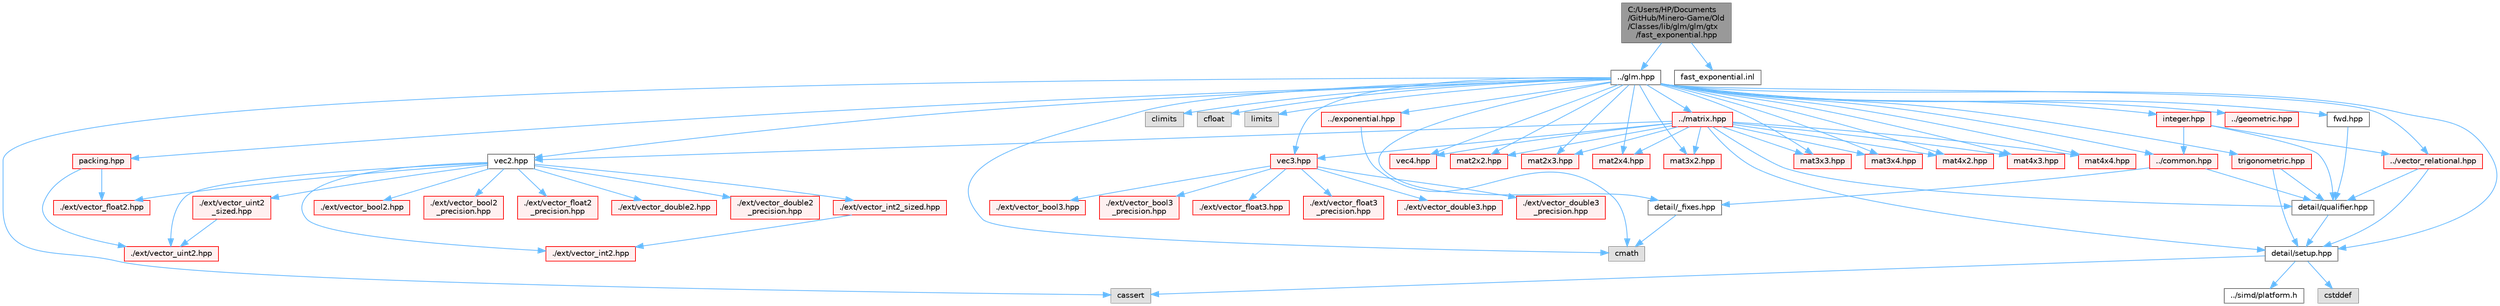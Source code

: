 digraph "C:/Users/HP/Documents/GitHub/Minero-Game/Old/Classes/lib/glm/glm/gtx/fast_exponential.hpp"
{
 // LATEX_PDF_SIZE
  bgcolor="transparent";
  edge [fontname=Helvetica,fontsize=10,labelfontname=Helvetica,labelfontsize=10];
  node [fontname=Helvetica,fontsize=10,shape=box,height=0.2,width=0.4];
  Node1 [id="Node000001",label="C:/Users/HP/Documents\l/GitHub/Minero-Game/Old\l/Classes/lib/glm/glm/gtx\l/fast_exponential.hpp",height=0.2,width=0.4,color="gray40", fillcolor="grey60", style="filled", fontcolor="black",tooltip=" "];
  Node1 -> Node2 [id="edge1_Node000001_Node000002",color="steelblue1",style="solid",tooltip=" "];
  Node2 [id="Node000002",label="../glm.hpp",height=0.2,width=0.4,color="grey40", fillcolor="white", style="filled",URL="$_old_2_classes_2lib_2glm_2glm_2glm_8hpp.html",tooltip=" "];
  Node2 -> Node3 [id="edge2_Node000002_Node000003",color="steelblue1",style="solid",tooltip=" "];
  Node3 [id="Node000003",label="detail/_fixes.hpp",height=0.2,width=0.4,color="grey40", fillcolor="white", style="filled",URL="$_old_2_classes_2lib_2glm_2glm_2detail_2__fixes_8hpp.html",tooltip=" "];
  Node3 -> Node4 [id="edge3_Node000003_Node000004",color="steelblue1",style="solid",tooltip=" "];
  Node4 [id="Node000004",label="cmath",height=0.2,width=0.4,color="grey60", fillcolor="#E0E0E0", style="filled",tooltip=" "];
  Node2 -> Node5 [id="edge4_Node000002_Node000005",color="steelblue1",style="solid",tooltip=" "];
  Node5 [id="Node000005",label="detail/setup.hpp",height=0.2,width=0.4,color="grey40", fillcolor="white", style="filled",URL="$_old_2_classes_2lib_2glm_2glm_2detail_2setup_8hpp.html",tooltip=" "];
  Node5 -> Node6 [id="edge5_Node000005_Node000006",color="steelblue1",style="solid",tooltip=" "];
  Node6 [id="Node000006",label="cassert",height=0.2,width=0.4,color="grey60", fillcolor="#E0E0E0", style="filled",tooltip=" "];
  Node5 -> Node7 [id="edge6_Node000005_Node000007",color="steelblue1",style="solid",tooltip=" "];
  Node7 [id="Node000007",label="cstddef",height=0.2,width=0.4,color="grey60", fillcolor="#E0E0E0", style="filled",tooltip=" "];
  Node5 -> Node8 [id="edge7_Node000005_Node000008",color="steelblue1",style="solid",tooltip=" "];
  Node8 [id="Node000008",label="../simd/platform.h",height=0.2,width=0.4,color="grey40", fillcolor="white", style="filled",URL="$_old_2_classes_2lib_2glm_2glm_2simd_2platform_8h.html",tooltip=" "];
  Node2 -> Node4 [id="edge8_Node000002_Node000004",color="steelblue1",style="solid",tooltip=" "];
  Node2 -> Node9 [id="edge9_Node000002_Node000009",color="steelblue1",style="solid",tooltip=" "];
  Node9 [id="Node000009",label="climits",height=0.2,width=0.4,color="grey60", fillcolor="#E0E0E0", style="filled",tooltip=" "];
  Node2 -> Node10 [id="edge10_Node000002_Node000010",color="steelblue1",style="solid",tooltip=" "];
  Node10 [id="Node000010",label="cfloat",height=0.2,width=0.4,color="grey60", fillcolor="#E0E0E0", style="filled",tooltip=" "];
  Node2 -> Node11 [id="edge11_Node000002_Node000011",color="steelblue1",style="solid",tooltip=" "];
  Node11 [id="Node000011",label="limits",height=0.2,width=0.4,color="grey60", fillcolor="#E0E0E0", style="filled",tooltip=" "];
  Node2 -> Node6 [id="edge12_Node000002_Node000006",color="steelblue1",style="solid",tooltip=" "];
  Node2 -> Node12 [id="edge13_Node000002_Node000012",color="steelblue1",style="solid",tooltip=" "];
  Node12 [id="Node000012",label="fwd.hpp",height=0.2,width=0.4,color="grey40", fillcolor="white", style="filled",URL="$_old_2_classes_2lib_2glm_2glm_2fwd_8hpp.html",tooltip=" "];
  Node12 -> Node13 [id="edge14_Node000012_Node000013",color="steelblue1",style="solid",tooltip=" "];
  Node13 [id="Node000013",label="detail/qualifier.hpp",height=0.2,width=0.4,color="grey40", fillcolor="white", style="filled",URL="$_old_2_classes_2lib_2glm_2glm_2detail_2qualifier_8hpp.html",tooltip=" "];
  Node13 -> Node5 [id="edge15_Node000013_Node000005",color="steelblue1",style="solid",tooltip=" "];
  Node2 -> Node14 [id="edge16_Node000002_Node000014",color="steelblue1",style="solid",tooltip=" "];
  Node14 [id="Node000014",label="vec2.hpp",height=0.2,width=0.4,color="grey40", fillcolor="white", style="filled",URL="$_old_2_classes_2lib_2glm_2glm_2vec2_8hpp.html",tooltip=" "];
  Node14 -> Node15 [id="edge17_Node000014_Node000015",color="steelblue1",style="solid",tooltip=" "];
  Node15 [id="Node000015",label="./ext/vector_bool2.hpp",height=0.2,width=0.4,color="red", fillcolor="#FFF0F0", style="filled",URL="$_old_2_classes_2lib_2glm_2glm_2ext_2vector__bool2_8hpp.html",tooltip=" "];
  Node14 -> Node19 [id="edge18_Node000014_Node000019",color="steelblue1",style="solid",tooltip=" "];
  Node19 [id="Node000019",label="./ext/vector_bool2\l_precision.hpp",height=0.2,width=0.4,color="red", fillcolor="#FFF0F0", style="filled",URL="$_old_2_classes_2lib_2glm_2glm_2ext_2vector__bool2__precision_8hpp.html",tooltip=" "];
  Node14 -> Node20 [id="edge19_Node000014_Node000020",color="steelblue1",style="solid",tooltip=" "];
  Node20 [id="Node000020",label="./ext/vector_float2.hpp",height=0.2,width=0.4,color="red", fillcolor="#FFF0F0", style="filled",URL="$_old_2_classes_2lib_2glm_2glm_2ext_2vector__float2_8hpp.html",tooltip=" "];
  Node14 -> Node21 [id="edge20_Node000014_Node000021",color="steelblue1",style="solid",tooltip=" "];
  Node21 [id="Node000021",label="./ext/vector_float2\l_precision.hpp",height=0.2,width=0.4,color="red", fillcolor="#FFF0F0", style="filled",URL="$_old_2_classes_2lib_2glm_2glm_2ext_2vector__float2__precision_8hpp.html",tooltip=" "];
  Node14 -> Node22 [id="edge21_Node000014_Node000022",color="steelblue1",style="solid",tooltip=" "];
  Node22 [id="Node000022",label="./ext/vector_double2.hpp",height=0.2,width=0.4,color="red", fillcolor="#FFF0F0", style="filled",URL="$_old_2_classes_2lib_2glm_2glm_2ext_2vector__double2_8hpp.html",tooltip=" "];
  Node14 -> Node23 [id="edge22_Node000014_Node000023",color="steelblue1",style="solid",tooltip=" "];
  Node23 [id="Node000023",label="./ext/vector_double2\l_precision.hpp",height=0.2,width=0.4,color="red", fillcolor="#FFF0F0", style="filled",URL="$_old_2_classes_2lib_2glm_2glm_2ext_2vector__double2__precision_8hpp.html",tooltip=" "];
  Node14 -> Node24 [id="edge23_Node000014_Node000024",color="steelblue1",style="solid",tooltip=" "];
  Node24 [id="Node000024",label="./ext/vector_int2.hpp",height=0.2,width=0.4,color="red", fillcolor="#FFF0F0", style="filled",URL="$_old_2_classes_2lib_2glm_2glm_2ext_2vector__int2_8hpp.html",tooltip=" "];
  Node14 -> Node25 [id="edge24_Node000014_Node000025",color="steelblue1",style="solid",tooltip=" "];
  Node25 [id="Node000025",label="./ext/vector_int2_sized.hpp",height=0.2,width=0.4,color="red", fillcolor="#FFF0F0", style="filled",URL="$_old_2_classes_2lib_2glm_2glm_2ext_2vector__int2__sized_8hpp.html",tooltip=" "];
  Node25 -> Node24 [id="edge25_Node000025_Node000024",color="steelblue1",style="solid",tooltip=" "];
  Node14 -> Node27 [id="edge26_Node000014_Node000027",color="steelblue1",style="solid",tooltip=" "];
  Node27 [id="Node000027",label="./ext/vector_uint2.hpp",height=0.2,width=0.4,color="red", fillcolor="#FFF0F0", style="filled",URL="$_old_2_classes_2lib_2glm_2glm_2ext_2vector__uint2_8hpp.html",tooltip=" "];
  Node14 -> Node28 [id="edge27_Node000014_Node000028",color="steelblue1",style="solid",tooltip=" "];
  Node28 [id="Node000028",label="./ext/vector_uint2\l_sized.hpp",height=0.2,width=0.4,color="red", fillcolor="#FFF0F0", style="filled",URL="$_old_2_classes_2lib_2glm_2glm_2ext_2vector__uint2__sized_8hpp.html",tooltip=" "];
  Node28 -> Node27 [id="edge28_Node000028_Node000027",color="steelblue1",style="solid",tooltip=" "];
  Node2 -> Node30 [id="edge29_Node000002_Node000030",color="steelblue1",style="solid",tooltip=" "];
  Node30 [id="Node000030",label="vec3.hpp",height=0.2,width=0.4,color="red", fillcolor="#FFF0F0", style="filled",URL="$_old_2_classes_2lib_2glm_2glm_2vec3_8hpp.html",tooltip=" "];
  Node30 -> Node31 [id="edge30_Node000030_Node000031",color="steelblue1",style="solid",tooltip=" "];
  Node31 [id="Node000031",label="./ext/vector_bool3.hpp",height=0.2,width=0.4,color="red", fillcolor="#FFF0F0", style="filled",URL="$_old_2_classes_2lib_2glm_2glm_2ext_2vector__bool3_8hpp.html",tooltip=" "];
  Node30 -> Node34 [id="edge31_Node000030_Node000034",color="steelblue1",style="solid",tooltip=" "];
  Node34 [id="Node000034",label="./ext/vector_bool3\l_precision.hpp",height=0.2,width=0.4,color="red", fillcolor="#FFF0F0", style="filled",URL="$_old_2_classes_2lib_2glm_2glm_2ext_2vector__bool3__precision_8hpp.html",tooltip=" "];
  Node30 -> Node35 [id="edge32_Node000030_Node000035",color="steelblue1",style="solid",tooltip=" "];
  Node35 [id="Node000035",label="./ext/vector_float3.hpp",height=0.2,width=0.4,color="red", fillcolor="#FFF0F0", style="filled",URL="$_old_2_classes_2lib_2glm_2glm_2ext_2vector__float3_8hpp.html",tooltip=" "];
  Node30 -> Node36 [id="edge33_Node000030_Node000036",color="steelblue1",style="solid",tooltip=" "];
  Node36 [id="Node000036",label="./ext/vector_float3\l_precision.hpp",height=0.2,width=0.4,color="red", fillcolor="#FFF0F0", style="filled",URL="$_old_2_classes_2lib_2glm_2glm_2ext_2vector__float3__precision_8hpp.html",tooltip=" "];
  Node30 -> Node37 [id="edge34_Node000030_Node000037",color="steelblue1",style="solid",tooltip=" "];
  Node37 [id="Node000037",label="./ext/vector_double3.hpp",height=0.2,width=0.4,color="red", fillcolor="#FFF0F0", style="filled",URL="$_old_2_classes_2lib_2glm_2glm_2ext_2vector__double3_8hpp.html",tooltip=" "];
  Node30 -> Node38 [id="edge35_Node000030_Node000038",color="steelblue1",style="solid",tooltip=" "];
  Node38 [id="Node000038",label="./ext/vector_double3\l_precision.hpp",height=0.2,width=0.4,color="red", fillcolor="#FFF0F0", style="filled",URL="$_old_2_classes_2lib_2glm_2glm_2ext_2vector__double3__precision_8hpp.html",tooltip=" "];
  Node2 -> Node43 [id="edge36_Node000002_Node000043",color="steelblue1",style="solid",tooltip=" "];
  Node43 [id="Node000043",label="vec4.hpp",height=0.2,width=0.4,color="red", fillcolor="#FFF0F0", style="filled",URL="$_old_2_classes_2lib_2glm_2glm_2vec4_8hpp.html",tooltip=" "];
  Node2 -> Node56 [id="edge37_Node000002_Node000056",color="steelblue1",style="solid",tooltip=" "];
  Node56 [id="Node000056",label="mat2x2.hpp",height=0.2,width=0.4,color="red", fillcolor="#FFF0F0", style="filled",URL="$_old_2_classes_2lib_2glm_2glm_2mat2x2_8hpp.html",tooltip=" "];
  Node2 -> Node61 [id="edge38_Node000002_Node000061",color="steelblue1",style="solid",tooltip=" "];
  Node61 [id="Node000061",label="mat2x3.hpp",height=0.2,width=0.4,color="red", fillcolor="#FFF0F0", style="filled",URL="$_old_2_classes_2lib_2glm_2glm_2mat2x3_8hpp.html",tooltip=" "];
  Node2 -> Node68 [id="edge39_Node000002_Node000068",color="steelblue1",style="solid",tooltip=" "];
  Node68 [id="Node000068",label="mat2x4.hpp",height=0.2,width=0.4,color="red", fillcolor="#FFF0F0", style="filled",URL="$_old_2_classes_2lib_2glm_2glm_2mat2x4_8hpp.html",tooltip=" "];
  Node2 -> Node75 [id="edge40_Node000002_Node000075",color="steelblue1",style="solid",tooltip=" "];
  Node75 [id="Node000075",label="mat3x2.hpp",height=0.2,width=0.4,color="red", fillcolor="#FFF0F0", style="filled",URL="$_old_2_classes_2lib_2glm_2glm_2mat3x2_8hpp.html",tooltip=" "];
  Node2 -> Node82 [id="edge41_Node000002_Node000082",color="steelblue1",style="solid",tooltip=" "];
  Node82 [id="Node000082",label="mat3x3.hpp",height=0.2,width=0.4,color="red", fillcolor="#FFF0F0", style="filled",URL="$_old_2_classes_2lib_2glm_2glm_2mat3x3_8hpp.html",tooltip=" "];
  Node2 -> Node89 [id="edge42_Node000002_Node000089",color="steelblue1",style="solid",tooltip=" "];
  Node89 [id="Node000089",label="mat3x4.hpp",height=0.2,width=0.4,color="red", fillcolor="#FFF0F0", style="filled",URL="$_old_2_classes_2lib_2glm_2glm_2mat3x4_8hpp.html",tooltip=" "];
  Node2 -> Node96 [id="edge43_Node000002_Node000096",color="steelblue1",style="solid",tooltip=" "];
  Node96 [id="Node000096",label="mat4x2.hpp",height=0.2,width=0.4,color="red", fillcolor="#FFF0F0", style="filled",URL="$_old_2_classes_2lib_2glm_2glm_2mat4x2_8hpp.html",tooltip=" "];
  Node2 -> Node103 [id="edge44_Node000002_Node000103",color="steelblue1",style="solid",tooltip=" "];
  Node103 [id="Node000103",label="mat4x3.hpp",height=0.2,width=0.4,color="red", fillcolor="#FFF0F0", style="filled",URL="$_old_2_classes_2lib_2glm_2glm_2mat4x3_8hpp.html",tooltip=" "];
  Node2 -> Node110 [id="edge45_Node000002_Node000110",color="steelblue1",style="solid",tooltip=" "];
  Node110 [id="Node000110",label="mat4x4.hpp",height=0.2,width=0.4,color="red", fillcolor="#FFF0F0", style="filled",URL="$_old_2_classes_2lib_2glm_2glm_2mat4x4_8hpp.html",tooltip=" "];
  Node2 -> Node134 [id="edge46_Node000002_Node000134",color="steelblue1",style="solid",tooltip=" "];
  Node134 [id="Node000134",label="trigonometric.hpp",height=0.2,width=0.4,color="red", fillcolor="#FFF0F0", style="filled",URL="$_old_2_classes_2lib_2glm_2glm_2trigonometric_8hpp.html",tooltip=" "];
  Node134 -> Node5 [id="edge47_Node000134_Node000005",color="steelblue1",style="solid",tooltip=" "];
  Node134 -> Node13 [id="edge48_Node000134_Node000013",color="steelblue1",style="solid",tooltip=" "];
  Node2 -> Node120 [id="edge49_Node000002_Node000120",color="steelblue1",style="solid",tooltip=" "];
  Node120 [id="Node000120",label="../exponential.hpp",height=0.2,width=0.4,color="red", fillcolor="#FFF0F0", style="filled",URL="$_old_2_classes_2lib_2glm_2glm_2exponential_8hpp.html",tooltip=" "];
  Node120 -> Node4 [id="edge50_Node000120_Node000004",color="steelblue1",style="solid",tooltip=" "];
  Node2 -> Node128 [id="edge51_Node000002_Node000128",color="steelblue1",style="solid",tooltip=" "];
  Node128 [id="Node000128",label="../common.hpp",height=0.2,width=0.4,color="red", fillcolor="#FFF0F0", style="filled",URL="$_old_2_classes_2lib_2glm_2glm_2common_8hpp.html",tooltip=" "];
  Node128 -> Node13 [id="edge52_Node000128_Node000013",color="steelblue1",style="solid",tooltip=" "];
  Node128 -> Node3 [id="edge53_Node000128_Node000003",color="steelblue1",style="solid",tooltip=" "];
  Node2 -> Node137 [id="edge54_Node000002_Node000137",color="steelblue1",style="solid",tooltip=" "];
  Node137 [id="Node000137",label="packing.hpp",height=0.2,width=0.4,color="red", fillcolor="#FFF0F0", style="filled",URL="$_old_2_classes_2lib_2glm_2glm_2packing_8hpp.html",tooltip=" "];
  Node137 -> Node27 [id="edge55_Node000137_Node000027",color="steelblue1",style="solid",tooltip=" "];
  Node137 -> Node20 [id="edge56_Node000137_Node000020",color="steelblue1",style="solid",tooltip=" "];
  Node2 -> Node118 [id="edge57_Node000002_Node000118",color="steelblue1",style="solid",tooltip=" "];
  Node118 [id="Node000118",label="../geometric.hpp",height=0.2,width=0.4,color="red", fillcolor="#FFF0F0", style="filled",URL="$_old_2_classes_2lib_2glm_2glm_2geometric_8hpp.html",tooltip=" "];
  Node2 -> Node60 [id="edge58_Node000002_Node000060",color="steelblue1",style="solid",tooltip=" "];
  Node60 [id="Node000060",label="../matrix.hpp",height=0.2,width=0.4,color="red", fillcolor="#FFF0F0", style="filled",URL="$_old_2_classes_2lib_2glm_2glm_2matrix_8hpp.html",tooltip=" "];
  Node60 -> Node13 [id="edge59_Node000060_Node000013",color="steelblue1",style="solid",tooltip=" "];
  Node60 -> Node5 [id="edge60_Node000060_Node000005",color="steelblue1",style="solid",tooltip=" "];
  Node60 -> Node14 [id="edge61_Node000060_Node000014",color="steelblue1",style="solid",tooltip=" "];
  Node60 -> Node30 [id="edge62_Node000060_Node000030",color="steelblue1",style="solid",tooltip=" "];
  Node60 -> Node43 [id="edge63_Node000060_Node000043",color="steelblue1",style="solid",tooltip=" "];
  Node60 -> Node56 [id="edge64_Node000060_Node000056",color="steelblue1",style="solid",tooltip=" "];
  Node60 -> Node61 [id="edge65_Node000060_Node000061",color="steelblue1",style="solid",tooltip=" "];
  Node60 -> Node68 [id="edge66_Node000060_Node000068",color="steelblue1",style="solid",tooltip=" "];
  Node60 -> Node75 [id="edge67_Node000060_Node000075",color="steelblue1",style="solid",tooltip=" "];
  Node60 -> Node82 [id="edge68_Node000060_Node000082",color="steelblue1",style="solid",tooltip=" "];
  Node60 -> Node89 [id="edge69_Node000060_Node000089",color="steelblue1",style="solid",tooltip=" "];
  Node60 -> Node96 [id="edge70_Node000060_Node000096",color="steelblue1",style="solid",tooltip=" "];
  Node60 -> Node103 [id="edge71_Node000060_Node000103",color="steelblue1",style="solid",tooltip=" "];
  Node60 -> Node110 [id="edge72_Node000060_Node000110",color="steelblue1",style="solid",tooltip=" "];
  Node2 -> Node124 [id="edge73_Node000002_Node000124",color="steelblue1",style="solid",tooltip=" "];
  Node124 [id="Node000124",label="../vector_relational.hpp",height=0.2,width=0.4,color="red", fillcolor="#FFF0F0", style="filled",URL="$_old_2_classes_2lib_2glm_2glm_2vector__relational_8hpp.html",tooltip=" "];
  Node124 -> Node13 [id="edge74_Node000124_Node000013",color="steelblue1",style="solid",tooltip=" "];
  Node124 -> Node5 [id="edge75_Node000124_Node000005",color="steelblue1",style="solid",tooltip=" "];
  Node2 -> Node141 [id="edge76_Node000002_Node000141",color="steelblue1",style="solid",tooltip=" "];
  Node141 [id="Node000141",label="integer.hpp",height=0.2,width=0.4,color="red", fillcolor="#FFF0F0", style="filled",URL="$_old_2_classes_2lib_2glm_2glm_2integer_8hpp.html",tooltip=" "];
  Node141 -> Node13 [id="edge77_Node000141_Node000013",color="steelblue1",style="solid",tooltip=" "];
  Node141 -> Node128 [id="edge78_Node000141_Node000128",color="steelblue1",style="solid",tooltip=" "];
  Node141 -> Node124 [id="edge79_Node000141_Node000124",color="steelblue1",style="solid",tooltip=" "];
  Node1 -> Node145 [id="edge80_Node000001_Node000145",color="steelblue1",style="solid",tooltip=" "];
  Node145 [id="Node000145",label="fast_exponential.inl",height=0.2,width=0.4,color="grey40", fillcolor="white", style="filled",URL="$_old_2_classes_2lib_2glm_2glm_2gtx_2fast__exponential_8inl.html",tooltip=" "];
}
